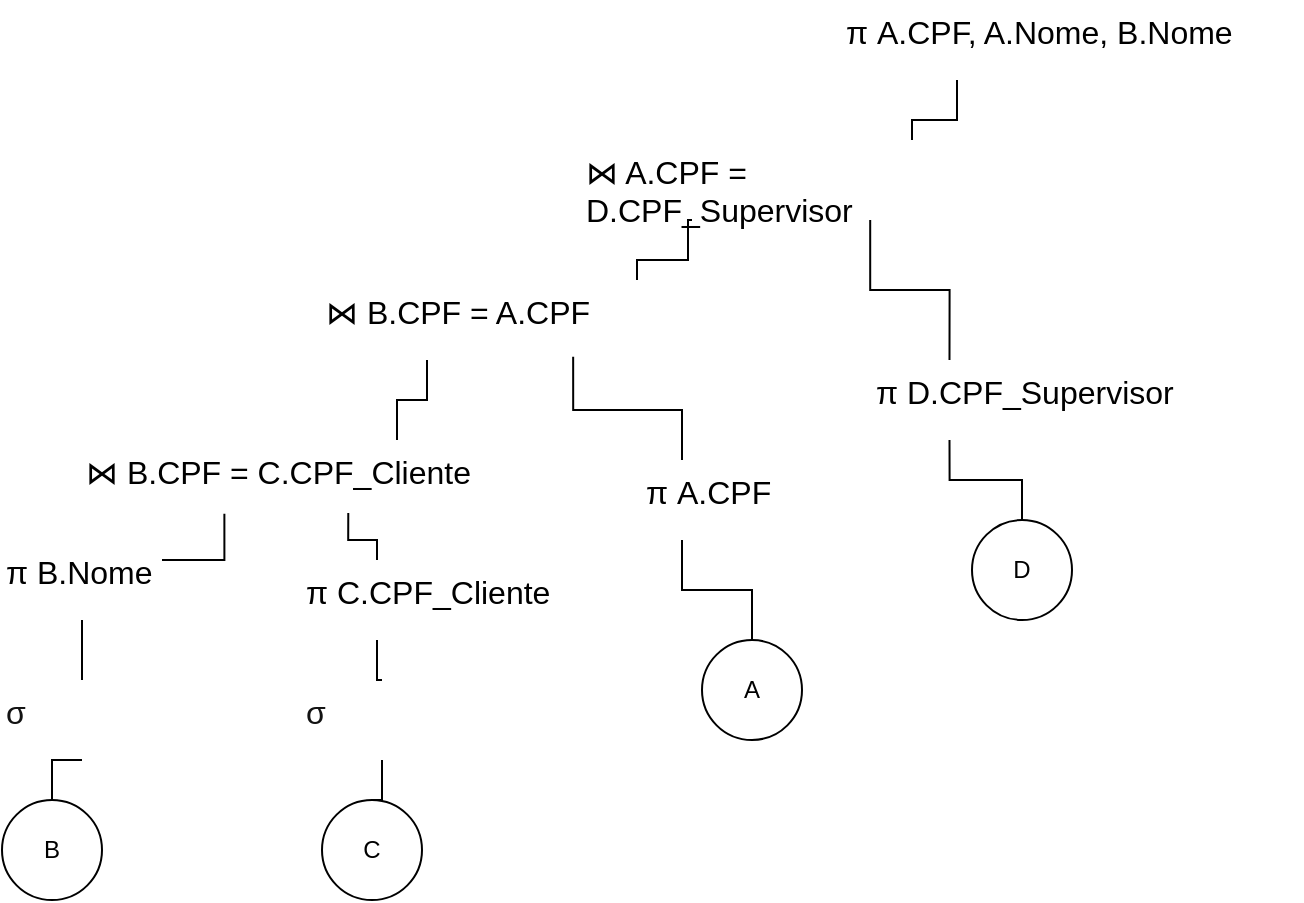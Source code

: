 <mxfile version="27.1.4">
  <diagram name="Page-1" id="aL7PXZ-jDdVtmslCHA8o">
    <mxGraphModel dx="834" dy="459" grid="1" gridSize="10" guides="1" tooltips="1" connect="1" arrows="1" fold="1" page="1" pageScale="1" pageWidth="850" pageHeight="1100" math="0" shadow="0">
      <root>
        <mxCell id="0" />
        <mxCell id="1" parent="0" />
        <mxCell id="GCcrD9vd_HRE7DVqrYBA-36" value="&lt;font style=&quot;font-size: 16px;&quot;&gt;π A.CPF, A.Nome, B.Nome&lt;/font&gt;" style="text;whiteSpace=wrap;html=1;" vertex="1" parent="1">
          <mxGeometry x="460" y="310" width="230" height="40" as="geometry" />
        </mxCell>
        <mxCell id="GCcrD9vd_HRE7DVqrYBA-116" style="edgeStyle=orthogonalEdgeStyle;rounded=0;orthogonalLoop=1;jettySize=auto;html=1;exitX=0.75;exitY=0;exitDx=0;exitDy=0;entryX=0.25;entryY=1;entryDx=0;entryDy=0;endArrow=none;startFill=0;" edge="1" parent="1" source="GCcrD9vd_HRE7DVqrYBA-66" target="GCcrD9vd_HRE7DVqrYBA-115">
          <mxGeometry relative="1" as="geometry">
            <Array as="points">
              <mxPoint x="358" y="440" />
              <mxPoint x="383" y="440" />
            </Array>
          </mxGeometry>
        </mxCell>
        <mxCell id="GCcrD9vd_HRE7DVqrYBA-66" value="&lt;font style=&quot;font-size: 16px;&quot;&gt;⋈ B.CPF = A.CPF&lt;/font&gt;" style="text;whiteSpace=wrap;html=1;" vertex="1" parent="1">
          <mxGeometry x="200" y="450" width="210" height="40" as="geometry" />
        </mxCell>
        <mxCell id="GCcrD9vd_HRE7DVqrYBA-109" style="edgeStyle=orthogonalEdgeStyle;rounded=0;orthogonalLoop=1;jettySize=auto;html=1;exitX=0.25;exitY=0;exitDx=0;exitDy=0;endArrow=none;startFill=0;" edge="1" parent="1" source="GCcrD9vd_HRE7DVqrYBA-91" target="GCcrD9vd_HRE7DVqrYBA-108">
          <mxGeometry relative="1" as="geometry" />
        </mxCell>
        <mxCell id="GCcrD9vd_HRE7DVqrYBA-122" style="edgeStyle=orthogonalEdgeStyle;rounded=0;orthogonalLoop=1;jettySize=auto;html=1;exitX=0.25;exitY=1;exitDx=0;exitDy=0;entryX=0.5;entryY=0;entryDx=0;entryDy=0;endArrow=none;startFill=0;" edge="1" parent="1" source="GCcrD9vd_HRE7DVqrYBA-91" target="GCcrD9vd_HRE7DVqrYBA-94">
          <mxGeometry relative="1" as="geometry" />
        </mxCell>
        <mxCell id="GCcrD9vd_HRE7DVqrYBA-91" value="&lt;span style=&quot;font-family: Helvetica; font-size: 16px; font-style: normal; font-variant-ligatures: normal; font-variant-caps: normal; font-weight: 400; letter-spacing: normal; orphans: 2; text-align: left; text-indent: 0px; text-transform: none; widows: 2; word-spacing: 0px; -webkit-text-stroke-width: 0px; white-space: normal; text-decoration-thickness: initial; text-decoration-style: initial; text-decoration-color: initial; float: none; display: inline !important;&quot;&gt;&lt;font style=&quot;color: light-dark(rgb(255, 255, 255), rgb(255, 255, 255));&quot;&gt;&lt;span style=&quot;color: rgb(18, 18, 18); text-align: center; text-wrap-mode: nowrap;&quot;&gt;σ&lt;/span&gt;&amp;nbsp; B.Sexo = &#39;M&#39;&lt;/font&gt;&lt;/span&gt;" style="text;whiteSpace=wrap;html=1;" vertex="1" parent="1">
          <mxGeometry x="40" y="650" width="160" height="40" as="geometry" />
        </mxCell>
        <mxCell id="GCcrD9vd_HRE7DVqrYBA-126" style="edgeStyle=orthogonalEdgeStyle;rounded=0;orthogonalLoop=1;jettySize=auto;html=1;exitX=0.5;exitY=0;exitDx=0;exitDy=0;entryX=0.25;entryY=1;entryDx=0;entryDy=0;endArrow=none;startFill=0;" edge="1" parent="1" source="GCcrD9vd_HRE7DVqrYBA-92" target="GCcrD9vd_HRE7DVqrYBA-104">
          <mxGeometry relative="1" as="geometry" />
        </mxCell>
        <mxCell id="GCcrD9vd_HRE7DVqrYBA-92" value="A" style="ellipse;whiteSpace=wrap;html=1;aspect=fixed;" vertex="1" parent="1">
          <mxGeometry x="390" y="630" width="50" height="50" as="geometry" />
        </mxCell>
        <mxCell id="GCcrD9vd_HRE7DVqrYBA-94" value="B" style="ellipse;whiteSpace=wrap;html=1;aspect=fixed;" vertex="1" parent="1">
          <mxGeometry x="40" y="710" width="50" height="50" as="geometry" />
        </mxCell>
        <mxCell id="GCcrD9vd_HRE7DVqrYBA-95" style="edgeStyle=orthogonalEdgeStyle;rounded=0;orthogonalLoop=1;jettySize=auto;html=1;exitX=0.5;exitY=0;exitDx=0;exitDy=0;entryX=0.25;entryY=1;entryDx=0;entryDy=0;endArrow=none;startFill=0;" edge="1" parent="1" source="GCcrD9vd_HRE7DVqrYBA-96" target="GCcrD9vd_HRE7DVqrYBA-98">
          <mxGeometry relative="1" as="geometry" />
        </mxCell>
        <mxCell id="GCcrD9vd_HRE7DVqrYBA-96" value="C" style="ellipse;whiteSpace=wrap;html=1;aspect=fixed;" vertex="1" parent="1">
          <mxGeometry x="200" y="710" width="50" height="50" as="geometry" />
        </mxCell>
        <mxCell id="GCcrD9vd_HRE7DVqrYBA-118" style="edgeStyle=orthogonalEdgeStyle;rounded=0;orthogonalLoop=1;jettySize=auto;html=1;exitX=0.5;exitY=0;exitDx=0;exitDy=0;entryX=0.25;entryY=1;entryDx=0;entryDy=0;endArrow=none;startFill=0;" edge="1" parent="1" source="GCcrD9vd_HRE7DVqrYBA-97" target="GCcrD9vd_HRE7DVqrYBA-117">
          <mxGeometry relative="1" as="geometry" />
        </mxCell>
        <mxCell id="GCcrD9vd_HRE7DVqrYBA-97" value="D" style="ellipse;whiteSpace=wrap;html=1;aspect=fixed;" vertex="1" parent="1">
          <mxGeometry x="525" y="570" width="50" height="50" as="geometry" />
        </mxCell>
        <mxCell id="GCcrD9vd_HRE7DVqrYBA-124" style="edgeStyle=orthogonalEdgeStyle;rounded=0;orthogonalLoop=1;jettySize=auto;html=1;exitX=0.25;exitY=0;exitDx=0;exitDy=0;entryX=0.25;entryY=1;entryDx=0;entryDy=0;endArrow=none;startFill=0;" edge="1" parent="1" source="GCcrD9vd_HRE7DVqrYBA-98" target="GCcrD9vd_HRE7DVqrYBA-111">
          <mxGeometry relative="1" as="geometry" />
        </mxCell>
        <mxCell id="GCcrD9vd_HRE7DVqrYBA-98" value="&lt;span style=&quot;font-family: Helvetica; font-size: 16px; font-style: normal; font-variant-ligatures: normal; font-variant-caps: normal; font-weight: 400; letter-spacing: normal; orphans: 2; text-align: left; text-indent: 0px; text-transform: none; widows: 2; word-spacing: 0px; -webkit-text-stroke-width: 0px; white-space: normal; text-decoration-thickness: initial; text-decoration-style: initial; text-decoration-color: initial; float: none; display: inline !important;&quot;&gt;&lt;font style=&quot;color: light-dark(rgb(255, 255, 255), rgb(255, 255, 255));&quot;&gt;&lt;span style=&quot;color: rgb(18, 18, 18); text-align: center; text-wrap-mode: nowrap;&quot;&gt;σ&lt;/span&gt;&amp;nbsp; C.ValorPagar &amp;gt; 50&lt;/font&gt;&lt;/span&gt;" style="text;whiteSpace=wrap;html=1;" vertex="1" parent="1">
          <mxGeometry x="190" y="650" width="160" height="40" as="geometry" />
        </mxCell>
        <mxCell id="GCcrD9vd_HRE7DVqrYBA-102" style="edgeStyle=orthogonalEdgeStyle;rounded=0;orthogonalLoop=1;jettySize=auto;html=1;exitX=0.75;exitY=0;exitDx=0;exitDy=0;entryX=0.25;entryY=1;entryDx=0;entryDy=0;endArrow=none;startFill=0;" edge="1" parent="1" source="GCcrD9vd_HRE7DVqrYBA-99" target="GCcrD9vd_HRE7DVqrYBA-66">
          <mxGeometry relative="1" as="geometry" />
        </mxCell>
        <mxCell id="GCcrD9vd_HRE7DVqrYBA-99" value="&lt;font style=&quot;font-size: 16px;&quot;&gt;⋈ B.CPF = C.CPF_Cliente&lt;/font&gt;" style="text;whiteSpace=wrap;html=1;" vertex="1" parent="1">
          <mxGeometry x="80" y="530" width="210" height="40" as="geometry" />
        </mxCell>
        <mxCell id="GCcrD9vd_HRE7DVqrYBA-104" value="&lt;font style=&quot;font-size: 16px;&quot;&gt;π A.CPF&lt;/font&gt;" style="text;whiteSpace=wrap;html=1;" vertex="1" parent="1">
          <mxGeometry x="360" y="540" width="80" height="40" as="geometry" />
        </mxCell>
        <mxCell id="GCcrD9vd_HRE7DVqrYBA-108" value="&lt;font style=&quot;font-size: 16px;&quot;&gt;π B.Nome&lt;/font&gt;" style="text;whiteSpace=wrap;html=1;" vertex="1" parent="1">
          <mxGeometry x="40" y="580" width="80" height="40" as="geometry" />
        </mxCell>
        <mxCell id="GCcrD9vd_HRE7DVqrYBA-111" value="&lt;font style=&quot;font-size: 16px;&quot;&gt;π C.CPF_Cliente&lt;/font&gt;" style="text;whiteSpace=wrap;html=1;" vertex="1" parent="1">
          <mxGeometry x="190" y="590" width="150" height="40" as="geometry" />
        </mxCell>
        <mxCell id="GCcrD9vd_HRE7DVqrYBA-120" style="edgeStyle=orthogonalEdgeStyle;rounded=0;orthogonalLoop=1;jettySize=auto;html=1;exitX=0.75;exitY=0;exitDx=0;exitDy=0;entryX=0.25;entryY=1;entryDx=0;entryDy=0;endArrow=none;startFill=0;" edge="1" parent="1" source="GCcrD9vd_HRE7DVqrYBA-115" target="GCcrD9vd_HRE7DVqrYBA-36">
          <mxGeometry relative="1" as="geometry">
            <Array as="points">
              <mxPoint x="495" y="370" />
              <mxPoint x="518" y="370" />
            </Array>
          </mxGeometry>
        </mxCell>
        <mxCell id="GCcrD9vd_HRE7DVqrYBA-115" value="&lt;font style=&quot;font-size: 16px;&quot;&gt;⋈ A.CPF = D.CPF_Supervisor&lt;/font&gt;" style="text;whiteSpace=wrap;html=1;" vertex="1" parent="1">
          <mxGeometry x="330" y="380" width="220" height="40" as="geometry" />
        </mxCell>
        <mxCell id="GCcrD9vd_HRE7DVqrYBA-117" value="&lt;font style=&quot;font-size: 16px;&quot;&gt;π D.CPF_Supervisor&lt;/font&gt;" style="text;whiteSpace=wrap;html=1;" vertex="1" parent="1">
          <mxGeometry x="475" y="490" width="155" height="40" as="geometry" />
        </mxCell>
        <mxCell id="GCcrD9vd_HRE7DVqrYBA-119" style="edgeStyle=orthogonalEdgeStyle;rounded=0;orthogonalLoop=1;jettySize=auto;html=1;exitX=0.25;exitY=0;exitDx=0;exitDy=0;entryX=0.655;entryY=1;entryDx=0;entryDy=0;entryPerimeter=0;endArrow=none;startFill=0;" edge="1" parent="1" source="GCcrD9vd_HRE7DVqrYBA-117" target="GCcrD9vd_HRE7DVqrYBA-115">
          <mxGeometry relative="1" as="geometry" />
        </mxCell>
        <mxCell id="GCcrD9vd_HRE7DVqrYBA-123" style="edgeStyle=orthogonalEdgeStyle;rounded=0;orthogonalLoop=1;jettySize=auto;html=1;exitX=1;exitY=0.25;exitDx=0;exitDy=0;entryX=0.339;entryY=0.923;entryDx=0;entryDy=0;entryPerimeter=0;endArrow=none;startFill=0;" edge="1" parent="1" source="GCcrD9vd_HRE7DVqrYBA-108" target="GCcrD9vd_HRE7DVqrYBA-99">
          <mxGeometry relative="1" as="geometry" />
        </mxCell>
        <mxCell id="GCcrD9vd_HRE7DVqrYBA-125" style="edgeStyle=orthogonalEdgeStyle;rounded=0;orthogonalLoop=1;jettySize=auto;html=1;exitX=0.25;exitY=0;exitDx=0;exitDy=0;entryX=0.634;entryY=0.911;entryDx=0;entryDy=0;entryPerimeter=0;endArrow=none;startFill=0;" edge="1" parent="1" source="GCcrD9vd_HRE7DVqrYBA-111" target="GCcrD9vd_HRE7DVqrYBA-99">
          <mxGeometry relative="1" as="geometry">
            <Array as="points">
              <mxPoint x="228" y="580" />
              <mxPoint x="213" y="580" />
            </Array>
          </mxGeometry>
        </mxCell>
        <mxCell id="GCcrD9vd_HRE7DVqrYBA-127" style="edgeStyle=orthogonalEdgeStyle;rounded=0;orthogonalLoop=1;jettySize=auto;html=1;exitX=0.25;exitY=0;exitDx=0;exitDy=0;entryX=0.598;entryY=0.959;entryDx=0;entryDy=0;entryPerimeter=0;endArrow=none;startFill=0;" edge="1" parent="1" source="GCcrD9vd_HRE7DVqrYBA-104" target="GCcrD9vd_HRE7DVqrYBA-66">
          <mxGeometry relative="1" as="geometry" />
        </mxCell>
      </root>
    </mxGraphModel>
  </diagram>
</mxfile>
